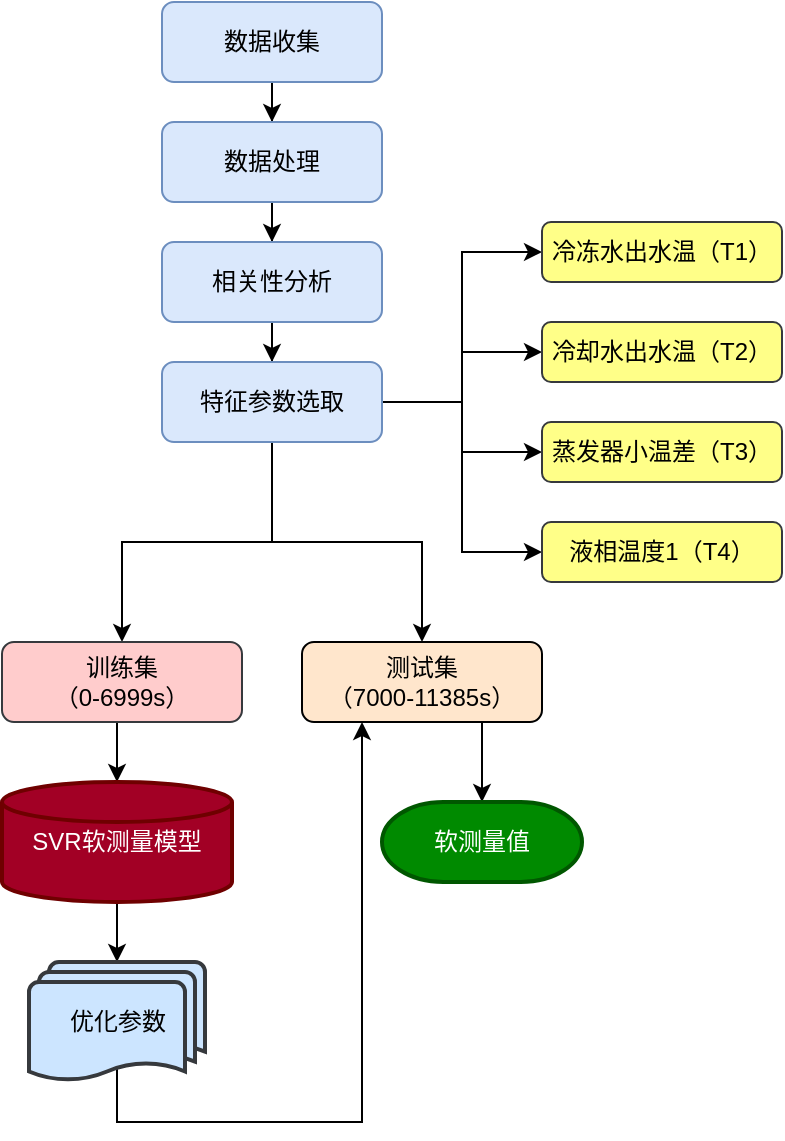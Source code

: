 <mxfile version="15.8.6" type="github" pages="3">
  <diagram id="C5RBs43oDa-KdzZeNtuy" name="Page-1">
    <mxGraphModel dx="1303" dy="1522" grid="1" gridSize="10" guides="1" tooltips="1" connect="1" arrows="1" fold="1" page="1" pageScale="1" pageWidth="827" pageHeight="1169" background="#FFFFFF" math="0" shadow="0">
      <root>
        <mxCell id="WIyWlLk6GJQsqaUBKTNV-0" />
        <mxCell id="WIyWlLk6GJQsqaUBKTNV-1" parent="WIyWlLk6GJQsqaUBKTNV-0" />
        <mxCell id="7SfPtj6ou5hz7J-PCn-C-5" value="" style="edgeStyle=orthogonalEdgeStyle;rounded=0;orthogonalLoop=1;jettySize=auto;html=1;" parent="WIyWlLk6GJQsqaUBKTNV-1" source="7SfPtj6ou5hz7J-PCn-C-2" target="7SfPtj6ou5hz7J-PCn-C-4" edge="1">
          <mxGeometry relative="1" as="geometry" />
        </mxCell>
        <mxCell id="7SfPtj6ou5hz7J-PCn-C-2" value="数据收集" style="rounded=1;whiteSpace=wrap;html=1;shadow=0;strokeWidth=1;glass=0;fillColor=#dae8fc;strokeColor=#6c8ebf;" parent="WIyWlLk6GJQsqaUBKTNV-1" vertex="1">
          <mxGeometry x="80" y="-200" width="110" height="40" as="geometry" />
        </mxCell>
        <mxCell id="7SfPtj6ou5hz7J-PCn-C-8" value="" style="edgeStyle=orthogonalEdgeStyle;rounded=0;orthogonalLoop=1;jettySize=auto;html=1;" parent="WIyWlLk6GJQsqaUBKTNV-1" source="7SfPtj6ou5hz7J-PCn-C-4" target="7SfPtj6ou5hz7J-PCn-C-7" edge="1">
          <mxGeometry relative="1" as="geometry" />
        </mxCell>
        <mxCell id="7SfPtj6ou5hz7J-PCn-C-4" value="数据处理" style="rounded=1;whiteSpace=wrap;html=1;shadow=0;strokeWidth=1;glass=0;fillColor=#dae8fc;strokeColor=#6c8ebf;" parent="WIyWlLk6GJQsqaUBKTNV-1" vertex="1">
          <mxGeometry x="80" y="-140" width="110" height="40" as="geometry" />
        </mxCell>
        <mxCell id="7SfPtj6ou5hz7J-PCn-C-10" value="" style="edgeStyle=orthogonalEdgeStyle;rounded=0;orthogonalLoop=1;jettySize=auto;html=1;" parent="WIyWlLk6GJQsqaUBKTNV-1" source="7SfPtj6ou5hz7J-PCn-C-7" target="7SfPtj6ou5hz7J-PCn-C-9" edge="1">
          <mxGeometry relative="1" as="geometry" />
        </mxCell>
        <mxCell id="7SfPtj6ou5hz7J-PCn-C-7" value="相关性分析" style="rounded=1;whiteSpace=wrap;html=1;shadow=0;strokeWidth=1;glass=0;fillColor=#dae8fc;strokeColor=#6c8ebf;" parent="WIyWlLk6GJQsqaUBKTNV-1" vertex="1">
          <mxGeometry x="80" y="-80" width="110" height="40" as="geometry" />
        </mxCell>
        <mxCell id="7SfPtj6ou5hz7J-PCn-C-12" value="" style="edgeStyle=orthogonalEdgeStyle;rounded=0;orthogonalLoop=1;jettySize=auto;html=1;entryX=0;entryY=0.5;entryDx=0;entryDy=0;" parent="WIyWlLk6GJQsqaUBKTNV-1" source="7SfPtj6ou5hz7J-PCn-C-9" target="7SfPtj6ou5hz7J-PCn-C-11" edge="1">
          <mxGeometry relative="1" as="geometry" />
        </mxCell>
        <mxCell id="7SfPtj6ou5hz7J-PCn-C-21" style="edgeStyle=orthogonalEdgeStyle;rounded=0;orthogonalLoop=1;jettySize=auto;html=1;exitX=1;exitY=0.5;exitDx=0;exitDy=0;entryX=0;entryY=0.5;entryDx=0;entryDy=0;" parent="WIyWlLk6GJQsqaUBKTNV-1" source="7SfPtj6ou5hz7J-PCn-C-9" target="7SfPtj6ou5hz7J-PCn-C-19" edge="1">
          <mxGeometry relative="1" as="geometry" />
        </mxCell>
        <mxCell id="7SfPtj6ou5hz7J-PCn-C-22" style="edgeStyle=orthogonalEdgeStyle;rounded=0;orthogonalLoop=1;jettySize=auto;html=1;exitX=1;exitY=0.5;exitDx=0;exitDy=0;entryX=0;entryY=0.5;entryDx=0;entryDy=0;" parent="WIyWlLk6GJQsqaUBKTNV-1" source="7SfPtj6ou5hz7J-PCn-C-9" target="7SfPtj6ou5hz7J-PCn-C-17" edge="1">
          <mxGeometry relative="1" as="geometry" />
        </mxCell>
        <mxCell id="7SfPtj6ou5hz7J-PCn-C-23" style="edgeStyle=orthogonalEdgeStyle;rounded=0;orthogonalLoop=1;jettySize=auto;html=1;exitX=1;exitY=0.5;exitDx=0;exitDy=0;entryX=0;entryY=0.5;entryDx=0;entryDy=0;" parent="WIyWlLk6GJQsqaUBKTNV-1" source="7SfPtj6ou5hz7J-PCn-C-9" target="7SfPtj6ou5hz7J-PCn-C-18" edge="1">
          <mxGeometry relative="1" as="geometry" />
        </mxCell>
        <mxCell id="7SfPtj6ou5hz7J-PCn-C-25" value="" style="edgeStyle=orthogonalEdgeStyle;rounded=0;orthogonalLoop=1;jettySize=auto;html=1;exitX=0.5;exitY=1;exitDx=0;exitDy=0;entryX=0.5;entryY=0;entryDx=0;entryDy=0;" parent="WIyWlLk6GJQsqaUBKTNV-1" source="7SfPtj6ou5hz7J-PCn-C-9" target="7SfPtj6ou5hz7J-PCn-C-24" edge="1">
          <mxGeometry relative="1" as="geometry">
            <mxPoint x="60" y="100" as="targetPoint" />
          </mxGeometry>
        </mxCell>
        <mxCell id="7SfPtj6ou5hz7J-PCn-C-28" style="edgeStyle=orthogonalEdgeStyle;rounded=0;orthogonalLoop=1;jettySize=auto;html=1;exitX=0.5;exitY=1;exitDx=0;exitDy=0;entryX=0.5;entryY=0;entryDx=0;entryDy=0;" parent="WIyWlLk6GJQsqaUBKTNV-1" source="7SfPtj6ou5hz7J-PCn-C-9" target="7SfPtj6ou5hz7J-PCn-C-26" edge="1">
          <mxGeometry relative="1" as="geometry" />
        </mxCell>
        <mxCell id="7SfPtj6ou5hz7J-PCn-C-9" value="特征参数选取" style="rounded=1;whiteSpace=wrap;html=1;shadow=0;strokeWidth=1;glass=0;fillColor=#dae8fc;strokeColor=#6c8ebf;" parent="WIyWlLk6GJQsqaUBKTNV-1" vertex="1">
          <mxGeometry x="80" y="-20" width="110" height="40" as="geometry" />
        </mxCell>
        <mxCell id="7SfPtj6ou5hz7J-PCn-C-11" value="冷冻水出水温（T1）" style="rounded=1;whiteSpace=wrap;html=1;shadow=0;strokeWidth=1;glass=0;fillColor=#ffff88;strokeColor=#36393d;" parent="WIyWlLk6GJQsqaUBKTNV-1" vertex="1">
          <mxGeometry x="270" y="-90" width="120" height="30" as="geometry" />
        </mxCell>
        <mxCell id="7SfPtj6ou5hz7J-PCn-C-17" value="蒸发器小温差（T3）" style="rounded=1;whiteSpace=wrap;html=1;shadow=0;strokeWidth=1;glass=0;fillColor=#ffff88;strokeColor=#36393d;" parent="WIyWlLk6GJQsqaUBKTNV-1" vertex="1">
          <mxGeometry x="270" y="10" width="120" height="30" as="geometry" />
        </mxCell>
        <mxCell id="7SfPtj6ou5hz7J-PCn-C-18" value="液相温度1（T4）" style="rounded=1;whiteSpace=wrap;html=1;shadow=0;strokeWidth=1;glass=0;fillColor=#ffff88;strokeColor=#36393d;" parent="WIyWlLk6GJQsqaUBKTNV-1" vertex="1">
          <mxGeometry x="270" y="60" width="120" height="30" as="geometry" />
        </mxCell>
        <mxCell id="7SfPtj6ou5hz7J-PCn-C-19" value="冷却水出水温（T2）" style="rounded=1;whiteSpace=wrap;html=1;shadow=0;strokeWidth=1;glass=0;fillColor=#ffff88;strokeColor=#36393d;" parent="WIyWlLk6GJQsqaUBKTNV-1" vertex="1">
          <mxGeometry x="270" y="-40" width="120" height="30" as="geometry" />
        </mxCell>
        <mxCell id="7SfPtj6ou5hz7J-PCn-C-30" value="" style="edgeStyle=orthogonalEdgeStyle;rounded=0;orthogonalLoop=1;jettySize=auto;html=1;entryX=0.5;entryY=0;entryDx=0;entryDy=0;entryPerimeter=0;exitX=0.5;exitY=1;exitDx=0;exitDy=0;" parent="WIyWlLk6GJQsqaUBKTNV-1" source="7SfPtj6ou5hz7J-PCn-C-24" target="7SfPtj6ou5hz7J-PCn-C-33" edge="1">
          <mxGeometry relative="1" as="geometry">
            <mxPoint x="30" y="200" as="targetPoint" />
          </mxGeometry>
        </mxCell>
        <mxCell id="7SfPtj6ou5hz7J-PCn-C-24" value="训练集&lt;br&gt;（0-6999s）" style="whiteSpace=wrap;html=1;rounded=1;shadow=0;strokeWidth=1;glass=0;fillColor=#ffcccc;strokeColor=#36393d;" parent="WIyWlLk6GJQsqaUBKTNV-1" vertex="1">
          <mxGeometry y="120" width="120" height="40" as="geometry" />
        </mxCell>
        <mxCell id="7SfPtj6ou5hz7J-PCn-C-37" style="edgeStyle=orthogonalEdgeStyle;rounded=0;orthogonalLoop=1;jettySize=auto;html=1;exitX=0.75;exitY=1;exitDx=0;exitDy=0;entryX=0.5;entryY=0;entryDx=0;entryDy=0;entryPerimeter=0;" parent="WIyWlLk6GJQsqaUBKTNV-1" source="7SfPtj6ou5hz7J-PCn-C-26" target="7SfPtj6ou5hz7J-PCn-C-39" edge="1">
          <mxGeometry relative="1" as="geometry">
            <mxPoint x="240" y="260" as="targetPoint" />
          </mxGeometry>
        </mxCell>
        <mxCell id="7SfPtj6ou5hz7J-PCn-C-26" value="测试集&lt;br&gt;（7000-11385s）" style="whiteSpace=wrap;html=1;rounded=1;shadow=0;strokeWidth=1;glass=0;fillColor=#ffe6cc;strokeColor=#000000;" parent="WIyWlLk6GJQsqaUBKTNV-1" vertex="1">
          <mxGeometry x="150" y="120" width="120" height="40" as="geometry" />
        </mxCell>
        <mxCell id="7SfPtj6ou5hz7J-PCn-C-35" value="" style="edgeStyle=orthogonalEdgeStyle;rounded=0;orthogonalLoop=1;jettySize=auto;html=1;" parent="WIyWlLk6GJQsqaUBKTNV-1" source="7SfPtj6ou5hz7J-PCn-C-33" target="7SfPtj6ou5hz7J-PCn-C-34" edge="1">
          <mxGeometry relative="1" as="geometry" />
        </mxCell>
        <mxCell id="7SfPtj6ou5hz7J-PCn-C-33" value="SVR软测量模型" style="strokeWidth=2;html=1;shape=mxgraph.flowchart.database;whiteSpace=wrap;fillColor=#a20025;strokeColor=#6F0000;fontColor=#ffffff;" parent="WIyWlLk6GJQsqaUBKTNV-1" vertex="1">
          <mxGeometry y="190" width="115" height="60" as="geometry" />
        </mxCell>
        <mxCell id="7SfPtj6ou5hz7J-PCn-C-36" style="edgeStyle=orthogonalEdgeStyle;rounded=0;orthogonalLoop=1;jettySize=auto;html=1;exitX=0.5;exitY=0.88;exitDx=0;exitDy=0;exitPerimeter=0;entryX=0.25;entryY=1;entryDx=0;entryDy=0;" parent="WIyWlLk6GJQsqaUBKTNV-1" source="7SfPtj6ou5hz7J-PCn-C-34" target="7SfPtj6ou5hz7J-PCn-C-26" edge="1">
          <mxGeometry relative="1" as="geometry">
            <Array as="points">
              <mxPoint x="58" y="360" />
              <mxPoint x="180" y="360" />
            </Array>
          </mxGeometry>
        </mxCell>
        <mxCell id="7SfPtj6ou5hz7J-PCn-C-34" value="优化参数" style="strokeWidth=2;html=1;shape=mxgraph.flowchart.multi-document;whiteSpace=wrap;fillColor=#cce5ff;strokeColor=#36393d;" parent="WIyWlLk6GJQsqaUBKTNV-1" vertex="1">
          <mxGeometry x="13.5" y="280" width="88" height="60" as="geometry" />
        </mxCell>
        <mxCell id="7SfPtj6ou5hz7J-PCn-C-39" value="软测量值" style="strokeWidth=2;html=1;shape=mxgraph.flowchart.terminator;whiteSpace=wrap;fillColor=#008a00;strokeColor=#005700;fontColor=#ffffff;" parent="WIyWlLk6GJQsqaUBKTNV-1" vertex="1">
          <mxGeometry x="190" y="200" width="100" height="40" as="geometry" />
        </mxCell>
      </root>
    </mxGraphModel>
  </diagram>
  <diagram id="mur9zX07djxmMzE7mJ6X" name="第 2 页">
    <mxGraphModel dx="476" dy="353" grid="1" gridSize="10" guides="1" tooltips="1" connect="1" arrows="1" fold="1" page="1" pageScale="1" pageWidth="827" pageHeight="1169" math="1" shadow="0">
      <root>
        <mxCell id="8_TE-pk5Lcp4gYLXLLdu-0" />
        <mxCell id="8_TE-pk5Lcp4gYLXLLdu-1" parent="8_TE-pk5Lcp4gYLXLLdu-0" />
        <mxCell id="8_TE-pk5Lcp4gYLXLLdu-17" style="edgeStyle=orthogonalEdgeStyle;rounded=0;orthogonalLoop=1;jettySize=auto;html=1;exitX=1;exitY=0.5;exitDx=0;exitDy=0;" parent="8_TE-pk5Lcp4gYLXLLdu-1" source="8_TE-pk5Lcp4gYLXLLdu-2" edge="1">
          <mxGeometry relative="1" as="geometry">
            <mxPoint x="320" y="145" as="targetPoint" />
          </mxGeometry>
        </mxCell>
        <mxCell id="8_TE-pk5Lcp4gYLXLLdu-2" value="&lt;p&gt;&lt;font color=&quot;#ffffff&quot;&gt;软测量模型&lt;/font&gt;&lt;/p&gt;" style="shape=datastore;whiteSpace=wrap;html=1;align=center;fillColor=#d80073;strokeColor=#000099;fontColor=#ffffff;" parent="8_TE-pk5Lcp4gYLXLLdu-1" vertex="1">
          <mxGeometry x="200" y="80" width="80" height="130" as="geometry" />
        </mxCell>
        <mxCell id="8_TE-pk5Lcp4gYLXLLdu-8" style="edgeStyle=orthogonalEdgeStyle;rounded=0;orthogonalLoop=1;jettySize=auto;html=1;exitX=1;exitY=0.5;exitDx=0;exitDy=0;" parent="8_TE-pk5Lcp4gYLXLLdu-1" source="8_TE-pk5Lcp4gYLXLLdu-3" edge="1">
          <mxGeometry relative="1" as="geometry">
            <mxPoint x="200" y="105" as="targetPoint" />
            <Array as="points">
              <mxPoint x="180" y="105" />
            </Array>
          </mxGeometry>
        </mxCell>
        <mxCell id="8_TE-pk5Lcp4gYLXLLdu-3" value="&lt;span style=&quot;font-size: 10.5pt ; line-height: 120%&quot;&gt;辅助变量&lt;/span&gt;&lt;span style=&quot;color: rgb(51 , 51 , 51) ; font-family: &amp;#34;microsoft yahei&amp;#34; ; font-size: 16px&quot;&gt;θ&lt;/span&gt;" style="ellipse;whiteSpace=wrap;html=1;fillColor=#ffff88;strokeColor=#36393d;" parent="8_TE-pk5Lcp4gYLXLLdu-1" vertex="1">
          <mxGeometry x="60" y="90" width="100" height="30" as="geometry" />
        </mxCell>
        <mxCell id="8_TE-pk5Lcp4gYLXLLdu-13" style="edgeStyle=orthogonalEdgeStyle;rounded=0;orthogonalLoop=1;jettySize=auto;html=1;exitX=1;exitY=0.5;exitDx=0;exitDy=0;entryX=0;entryY=0.5;entryDx=0;entryDy=0;" parent="8_TE-pk5Lcp4gYLXLLdu-1" source="8_TE-pk5Lcp4gYLXLLdu-5" target="8_TE-pk5Lcp4gYLXLLdu-2" edge="1">
          <mxGeometry relative="1" as="geometry" />
        </mxCell>
        <mxCell id="8_TE-pk5Lcp4gYLXLLdu-5" value="&lt;span style=&quot;font-size: 10.5pt ; line-height: 120%&quot;&gt;控制变量&lt;/span&gt;&lt;span style=&quot;color: rgb(51 , 51 , 51) ; font-family: &amp;#34;microsoft yahei&amp;#34; ; font-size: 16px&quot;&gt;α&lt;/span&gt;" style="ellipse;whiteSpace=wrap;html=1;fillColor=#ffff88;strokeColor=#36393d;" parent="8_TE-pk5Lcp4gYLXLLdu-1" vertex="1">
          <mxGeometry x="60" y="131.25" width="100" height="27.5" as="geometry" />
        </mxCell>
        <mxCell id="8_TE-pk5Lcp4gYLXLLdu-11" style="edgeStyle=orthogonalEdgeStyle;rounded=0;orthogonalLoop=1;jettySize=auto;html=1;exitX=1;exitY=0.5;exitDx=0;exitDy=0;entryX=0;entryY=0.809;entryDx=0;entryDy=0;entryPerimeter=0;" parent="8_TE-pk5Lcp4gYLXLLdu-1" source="8_TE-pk5Lcp4gYLXLLdu-6" target="8_TE-pk5Lcp4gYLXLLdu-2" edge="1">
          <mxGeometry relative="1" as="geometry" />
        </mxCell>
        <mxCell id="8_TE-pk5Lcp4gYLXLLdu-6" value="干扰&lt;span style=&quot;color: rgb(51 , 51 , 51) ; font-family: &amp;#34;microsoft yahei&amp;#34; ; font-size: 16px&quot;&gt;β&lt;/span&gt;" style="ellipse;whiteSpace=wrap;html=1;fillColor=#ffff88;strokeColor=#36393d;" parent="8_TE-pk5Lcp4gYLXLLdu-1" vertex="1">
          <mxGeometry x="60" y="170" width="100" height="30" as="geometry" />
        </mxCell>
        <mxCell id="8_TE-pk5Lcp4gYLXLLdu-7" value="目标变量y" style="ellipse;shape=umlControl;whiteSpace=wrap;html=1;fillColor=#fff2cc;gradientColor=#ffd966;strokeColor=#FFFF33;" parent="8_TE-pk5Lcp4gYLXLLdu-1" vertex="1">
          <mxGeometry x="320" y="105" width="70" height="80" as="geometry" />
        </mxCell>
      </root>
    </mxGraphModel>
  </diagram>
  <diagram id="niGGm59tkvNaYgxUH3KQ" name="第 3 页">
    <mxGraphModel dx="560" dy="415" grid="1" gridSize="10" guides="1" tooltips="1" connect="1" arrows="1" fold="1" page="1" pageScale="1" pageWidth="827" pageHeight="1169" math="0" shadow="0">
      <root>
        <mxCell id="uL2vnSA8CbnBk9nhnJCP-0" />
        <mxCell id="uL2vnSA8CbnBk9nhnJCP-1" parent="uL2vnSA8CbnBk9nhnJCP-0" />
        <mxCell id="uL2vnSA8CbnBk9nhnJCP-4" value="" style="edgeStyle=orthogonalEdgeStyle;rounded=0;orthogonalLoop=1;jettySize=auto;html=1;fontSize=11;fontStyle=0" edge="1" parent="uL2vnSA8CbnBk9nhnJCP-1" source="uL2vnSA8CbnBk9nhnJCP-2" target="uL2vnSA8CbnBk9nhnJCP-3">
          <mxGeometry relative="1" as="geometry" />
        </mxCell>
        <mxCell id="uL2vnSA8CbnBk9nhnJCP-2" value="&lt;span style=&quot;font-family: verdana; font-size: 11px;&quot;&gt;X&lt;/span&gt;" style="ellipse;whiteSpace=wrap;html=1;aspect=fixed;fillColor=#60a917;fontColor=#ffffff;strokeColor=#2D7600;fontSize=11;fontStyle=0" vertex="1" parent="uL2vnSA8CbnBk9nhnJCP-1">
          <mxGeometry x="80" y="280" width="40" height="40" as="geometry" />
        </mxCell>
        <mxCell id="uL2vnSA8CbnBk9nhnJCP-6" style="edgeStyle=orthogonalEdgeStyle;rounded=0;orthogonalLoop=1;jettySize=auto;html=1;exitX=0.5;exitY=0;exitDx=0;exitDy=0;entryX=0.5;entryY=1;entryDx=0;entryDy=0;fontSize=11;fontStyle=0" edge="1" parent="uL2vnSA8CbnBk9nhnJCP-1" source="uL2vnSA8CbnBk9nhnJCP-3" target="uL2vnSA8CbnBk9nhnJCP-5">
          <mxGeometry relative="1" as="geometry" />
        </mxCell>
        <mxCell id="uL2vnSA8CbnBk9nhnJCP-3" value="&lt;span style=&quot;font-family: verdana; font-size: 11px;&quot;&gt;h&lt;/span&gt;" style="whiteSpace=wrap;html=1;fillColor=#1ba1e2;fontColor=#ffffff;strokeColor=#006EAF;fontSize=11;fontStyle=0" vertex="1" parent="uL2vnSA8CbnBk9nhnJCP-1">
          <mxGeometry x="65" y="210" width="70" height="30" as="geometry" />
        </mxCell>
        <mxCell id="uL2vnSA8CbnBk9nhnJCP-5" value="&lt;span style=&quot;font-family: verdana; font-size: 11px;&quot;&gt;O&lt;/span&gt;" style="ellipse;whiteSpace=wrap;html=1;aspect=fixed;fillColor=#d80073;strokeColor=#A50040;fontColor=#ffffff;fontSize=11;fontStyle=0" vertex="1" parent="uL2vnSA8CbnBk9nhnJCP-1">
          <mxGeometry x="80" y="130" width="40" height="40" as="geometry" />
        </mxCell>
        <mxCell id="uL2vnSA8CbnBk9nhnJCP-7" value="U" style="text;html=1;align=center;verticalAlign=middle;resizable=0;points=[];autosize=1;strokeColor=none;fillColor=none;fontSize=11;fontStyle=0" vertex="1" parent="uL2vnSA8CbnBk9nhnJCP-1">
          <mxGeometry x="100" y="250" width="20" height="20" as="geometry" />
        </mxCell>
        <mxCell id="uL2vnSA8CbnBk9nhnJCP-8" value="&lt;font style=&quot;font-size: 11px;&quot;&gt;W&lt;/font&gt;" style="text;html=1;align=center;verticalAlign=middle;resizable=0;points=[];autosize=1;strokeColor=none;fillColor=none;strokeWidth=1;fontSize=11;fontStyle=0" vertex="1" parent="uL2vnSA8CbnBk9nhnJCP-1">
          <mxGeometry x="95" y="180" width="30" height="20" as="geometry" />
        </mxCell>
        <mxCell id="uL2vnSA8CbnBk9nhnJCP-12" value="" style="verticalLabelPosition=bottom;verticalAlign=top;html=1;shape=mxgraph.basic.arc;startAngle=0.302;endAngle=0.132;strokeColor=default;sketch=0;shadow=0;fontSize=11;fontStyle=0" vertex="1" parent="uL2vnSA8CbnBk9nhnJCP-1">
          <mxGeometry x="30" y="200" width="60" height="60" as="geometry" />
        </mxCell>
        <mxCell id="uL2vnSA8CbnBk9nhnJCP-17" value="" style="endArrow=classic;html=1;rounded=0;entryX=0.97;entryY=0.693;entryDx=0;entryDy=0;entryPerimeter=0;exitX=0.884;exitY=0.82;exitDx=0;exitDy=0;exitPerimeter=0;fontSize=11;fontStyle=0" edge="1" parent="uL2vnSA8CbnBk9nhnJCP-1" source="uL2vnSA8CbnBk9nhnJCP-12" target="uL2vnSA8CbnBk9nhnJCP-12">
          <mxGeometry width="50" height="50" relative="1" as="geometry">
            <mxPoint x="80" y="230" as="sourcePoint" />
            <mxPoint x="130" y="180" as="targetPoint" />
            <Array as="points">
              <mxPoint x="83" y="249" />
            </Array>
          </mxGeometry>
        </mxCell>
        <mxCell id="uL2vnSA8CbnBk9nhnJCP-18" value="V" style="text;html=1;align=center;verticalAlign=middle;resizable=0;points=[];autosize=1;strokeColor=none;fillColor=none;fontSize=11;fontStyle=0" vertex="1" parent="uL2vnSA8CbnBk9nhnJCP-1">
          <mxGeometry x="10" y="215" width="20" height="20" as="geometry" />
        </mxCell>
        <mxCell id="uL2vnSA8CbnBk9nhnJCP-19" value="" style="shape=singleArrow;whiteSpace=wrap;html=1;arrowWidth=0.4;arrowSize=0.4;fillColor=#b1ddf0;strokeColor=#10739e;fontSize=11;fontStyle=0" vertex="1" parent="uL2vnSA8CbnBk9nhnJCP-1">
          <mxGeometry x="151" y="205" width="59" height="35" as="geometry" />
        </mxCell>
        <mxCell id="jYlYsvL0FZj9ADQKfbM2-0" value="" style="edgeStyle=orthogonalEdgeStyle;rounded=0;orthogonalLoop=1;jettySize=auto;html=1;fontSize=11;fontStyle=0" edge="1" parent="uL2vnSA8CbnBk9nhnJCP-1" source="jYlYsvL0FZj9ADQKfbM2-1" target="jYlYsvL0FZj9ADQKfbM2-3">
          <mxGeometry relative="1" as="geometry" />
        </mxCell>
        <mxCell id="jYlYsvL0FZj9ADQKfbM2-1" value="&lt;span style=&quot;font-family: verdana; font-size: 11px;&quot;&gt;X&lt;/span&gt;&lt;sub style=&quot;font-size: 11px;&quot;&gt;&lt;font face=&quot;Times New Roman&quot; style=&quot;font-size: 11px;&quot;&gt;t-1&lt;/font&gt;&lt;/sub&gt;" style="ellipse;whiteSpace=wrap;html=1;aspect=fixed;fillColor=#60a917;fontColor=#ffffff;strokeColor=#2D7600;fontSize=11;fontStyle=0" vertex="1" parent="uL2vnSA8CbnBk9nhnJCP-1">
          <mxGeometry x="281" y="279" width="40" height="40" as="geometry" />
        </mxCell>
        <mxCell id="jYlYsvL0FZj9ADQKfbM2-2" style="edgeStyle=orthogonalEdgeStyle;rounded=0;orthogonalLoop=1;jettySize=auto;html=1;exitX=0.5;exitY=0;exitDx=0;exitDy=0;entryX=0.5;entryY=1;entryDx=0;entryDy=0;fontSize=11;fontStyle=0" edge="1" parent="uL2vnSA8CbnBk9nhnJCP-1" source="jYlYsvL0FZj9ADQKfbM2-3" target="jYlYsvL0FZj9ADQKfbM2-4">
          <mxGeometry relative="1" as="geometry" />
        </mxCell>
        <mxCell id="jYlYsvL0FZj9ADQKfbM2-3" value="&lt;span style=&quot;font-family: verdana; font-size: 11px;&quot;&gt;h&lt;/span&gt;&lt;font face=&quot;Times New Roman&quot; style=&quot;font-size: 11px;&quot;&gt;&lt;sub style=&quot;font-size: 11px;&quot;&gt;t-1&lt;/sub&gt;&lt;/font&gt;" style="whiteSpace=wrap;html=1;fillColor=#1ba1e2;fontColor=#ffffff;strokeColor=#006EAF;fontSize=11;fontStyle=0" vertex="1" parent="uL2vnSA8CbnBk9nhnJCP-1">
          <mxGeometry x="266" y="209" width="70" height="30" as="geometry" />
        </mxCell>
        <mxCell id="jYlYsvL0FZj9ADQKfbM2-4" value="&lt;span style=&quot;font-family: verdana; font-size: 11px;&quot;&gt;O&lt;/span&gt;&lt;font face=&quot;Times New Roman&quot; style=&quot;font-size: 11px;&quot;&gt;&lt;sub style=&quot;font-size: 11px;&quot;&gt;t-1&lt;/sub&gt;&lt;/font&gt;" style="ellipse;whiteSpace=wrap;html=1;aspect=fixed;fillColor=#d80073;fontColor=#ffffff;strokeColor=#A50040;fontSize=11;fontStyle=0" vertex="1" parent="uL2vnSA8CbnBk9nhnJCP-1">
          <mxGeometry x="281" y="129" width="40" height="40" as="geometry" />
        </mxCell>
        <mxCell id="jYlYsvL0FZj9ADQKfbM2-5" value="U" style="text;html=1;align=center;verticalAlign=middle;resizable=0;points=[];autosize=1;strokeColor=none;fillColor=none;fontSize=11;fontStyle=0" vertex="1" parent="uL2vnSA8CbnBk9nhnJCP-1">
          <mxGeometry x="301" y="249" width="20" height="20" as="geometry" />
        </mxCell>
        <mxCell id="jYlYsvL0FZj9ADQKfbM2-6" value="&lt;font style=&quot;font-size: 11px;&quot;&gt;W&lt;/font&gt;" style="text;html=1;align=center;verticalAlign=middle;resizable=0;points=[];autosize=1;strokeColor=none;fillColor=none;strokeWidth=1;fontSize=11;fontStyle=0" vertex="1" parent="uL2vnSA8CbnBk9nhnJCP-1">
          <mxGeometry x="296" y="179" width="30" height="20" as="geometry" />
        </mxCell>
        <mxCell id="jYlYsvL0FZj9ADQKfbM2-8" value="" style="edgeStyle=orthogonalEdgeStyle;rounded=0;orthogonalLoop=1;jettySize=auto;html=1;fontSize=11;fontStyle=0" edge="1" parent="uL2vnSA8CbnBk9nhnJCP-1" source="jYlYsvL0FZj9ADQKfbM2-9" target="jYlYsvL0FZj9ADQKfbM2-11">
          <mxGeometry relative="1" as="geometry" />
        </mxCell>
        <mxCell id="jYlYsvL0FZj9ADQKfbM2-9" value="&lt;span style=&quot;font-family: verdana; font-size: 11px;&quot;&gt;X&lt;/span&gt;&lt;sub style=&quot;font-size: 11px;&quot;&gt;&lt;font face=&quot;Times New Roman&quot; style=&quot;font-size: 11px;&quot;&gt;t&lt;/font&gt;&lt;/sub&gt;" style="ellipse;whiteSpace=wrap;html=1;aspect=fixed;fillColor=#60a917;fontColor=#ffffff;strokeColor=#2D7600;fontSize=11;fontStyle=0" vertex="1" parent="uL2vnSA8CbnBk9nhnJCP-1">
          <mxGeometry x="393" y="280" width="40" height="40" as="geometry" />
        </mxCell>
        <mxCell id="jYlYsvL0FZj9ADQKfbM2-10" style="edgeStyle=orthogonalEdgeStyle;rounded=0;orthogonalLoop=1;jettySize=auto;html=1;exitX=0.5;exitY=0;exitDx=0;exitDy=0;entryX=0.5;entryY=1;entryDx=0;entryDy=0;fontSize=11;fontStyle=0" edge="1" parent="uL2vnSA8CbnBk9nhnJCP-1" source="jYlYsvL0FZj9ADQKfbM2-11" target="jYlYsvL0FZj9ADQKfbM2-12">
          <mxGeometry relative="1" as="geometry" />
        </mxCell>
        <mxCell id="jYlYsvL0FZj9ADQKfbM2-11" value="&lt;span style=&quot;font-family: verdana; font-size: 11px;&quot;&gt;h&lt;/span&gt;&lt;font face=&quot;Times New Roman&quot; style=&quot;font-size: 11px;&quot;&gt;&lt;sub style=&quot;font-size: 11px;&quot;&gt;t&lt;/sub&gt;&lt;/font&gt;" style="whiteSpace=wrap;html=1;fillColor=#1ba1e2;fontColor=#ffffff;strokeColor=#006EAF;fontSize=11;fontStyle=0" vertex="1" parent="uL2vnSA8CbnBk9nhnJCP-1">
          <mxGeometry x="378" y="210" width="70" height="30" as="geometry" />
        </mxCell>
        <mxCell id="jYlYsvL0FZj9ADQKfbM2-12" value="&lt;span style=&quot;font-family: verdana; font-size: 11px;&quot;&gt;O&lt;/span&gt;&lt;font face=&quot;Times New Roman&quot; style=&quot;font-size: 11px;&quot;&gt;&lt;sub style=&quot;font-size: 11px;&quot;&gt;t&lt;/sub&gt;&lt;/font&gt;" style="ellipse;whiteSpace=wrap;html=1;aspect=fixed;fillColor=#d80073;fontColor=#ffffff;strokeColor=#A50040;fontSize=11;fontStyle=0" vertex="1" parent="uL2vnSA8CbnBk9nhnJCP-1">
          <mxGeometry x="393" y="130" width="40" height="40" as="geometry" />
        </mxCell>
        <mxCell id="jYlYsvL0FZj9ADQKfbM2-13" value="U" style="text;html=1;align=center;verticalAlign=middle;resizable=0;points=[];autosize=1;strokeColor=none;fillColor=none;fontSize=11;fontStyle=0" vertex="1" parent="uL2vnSA8CbnBk9nhnJCP-1">
          <mxGeometry x="413" y="250" width="20" height="20" as="geometry" />
        </mxCell>
        <mxCell id="jYlYsvL0FZj9ADQKfbM2-14" value="&lt;font style=&quot;font-size: 11px;&quot;&gt;W&lt;/font&gt;" style="text;html=1;align=center;verticalAlign=middle;resizable=0;points=[];autosize=1;strokeColor=none;fillColor=none;strokeWidth=1;fontSize=11;fontStyle=0" vertex="1" parent="uL2vnSA8CbnBk9nhnJCP-1">
          <mxGeometry x="408" y="180" width="30" height="20" as="geometry" />
        </mxCell>
        <mxCell id="jYlYsvL0FZj9ADQKfbM2-16" value="" style="edgeStyle=orthogonalEdgeStyle;rounded=0;orthogonalLoop=1;jettySize=auto;html=1;fontSize=11;fontStyle=0" edge="1" parent="uL2vnSA8CbnBk9nhnJCP-1" source="jYlYsvL0FZj9ADQKfbM2-17" target="jYlYsvL0FZj9ADQKfbM2-19">
          <mxGeometry relative="1" as="geometry" />
        </mxCell>
        <mxCell id="jYlYsvL0FZj9ADQKfbM2-17" value="&lt;sub style=&quot;font-size: 11px;&quot;&gt;&lt;font face=&quot;Verdana&quot; style=&quot;font-size: 11px;&quot;&gt;X&lt;/font&gt;&lt;font face=&quot;Times New Roman&quot; style=&quot;font-size: 11px;&quot;&gt;t+1&lt;/font&gt;&lt;/sub&gt;" style="ellipse;whiteSpace=wrap;html=1;aspect=fixed;fillColor=#60a917;fontColor=#ffffff;strokeColor=#2D7600;fontSize=11;fontStyle=0" vertex="1" parent="uL2vnSA8CbnBk9nhnJCP-1">
          <mxGeometry x="505" y="279" width="40" height="40" as="geometry" />
        </mxCell>
        <mxCell id="jYlYsvL0FZj9ADQKfbM2-18" style="edgeStyle=orthogonalEdgeStyle;rounded=0;orthogonalLoop=1;jettySize=auto;html=1;exitX=0.5;exitY=0;exitDx=0;exitDy=0;entryX=0.5;entryY=1;entryDx=0;entryDy=0;fontSize=11;fontStyle=0" edge="1" parent="uL2vnSA8CbnBk9nhnJCP-1" source="jYlYsvL0FZj9ADQKfbM2-19" target="jYlYsvL0FZj9ADQKfbM2-20">
          <mxGeometry relative="1" as="geometry" />
        </mxCell>
        <mxCell id="jYlYsvL0FZj9ADQKfbM2-19" value="&lt;font face=&quot;Verdana&quot; style=&quot;font-size: 11px;&quot;&gt;h&lt;/font&gt;&lt;sub style=&quot;font-family: &amp;quot;times new roman&amp;quot;; font-size: 11px;&quot;&gt;&lt;font style=&quot;font-size: 11px;&quot;&gt;t+1&lt;/font&gt;&lt;/sub&gt;" style="whiteSpace=wrap;html=1;fillColor=#1ba1e2;fontColor=#ffffff;strokeColor=#006EAF;fontSize=11;fontStyle=0" vertex="1" parent="uL2vnSA8CbnBk9nhnJCP-1">
          <mxGeometry x="490" y="209" width="70" height="30" as="geometry" />
        </mxCell>
        <mxCell id="jYlYsvL0FZj9ADQKfbM2-20" value="&lt;font face=&quot;Verdana&quot; style=&quot;font-size: 11px;&quot;&gt;O&lt;/font&gt;&lt;sub style=&quot;font-family: &amp;quot;times new roman&amp;quot;; font-size: 11px;&quot;&gt;t+1&lt;/sub&gt;" style="ellipse;whiteSpace=wrap;html=1;aspect=fixed;fillColor=#d80073;fontColor=#ffffff;strokeColor=#A50040;fontSize=11;fontStyle=0" vertex="1" parent="uL2vnSA8CbnBk9nhnJCP-1">
          <mxGeometry x="505" y="129" width="40" height="40" as="geometry" />
        </mxCell>
        <mxCell id="jYlYsvL0FZj9ADQKfbM2-21" value="U" style="text;html=1;align=center;verticalAlign=middle;resizable=0;points=[];autosize=1;strokeColor=none;fillColor=none;fontSize=11;fontStyle=0" vertex="1" parent="uL2vnSA8CbnBk9nhnJCP-1">
          <mxGeometry x="525" y="249" width="20" height="20" as="geometry" />
        </mxCell>
        <mxCell id="jYlYsvL0FZj9ADQKfbM2-22" value="&lt;font style=&quot;font-size: 11px;&quot;&gt;W&lt;/font&gt;" style="text;html=1;align=center;verticalAlign=middle;resizable=0;points=[];autosize=1;strokeColor=none;fillColor=none;strokeWidth=1;fontSize=11;fontStyle=0" vertex="1" parent="uL2vnSA8CbnBk9nhnJCP-1">
          <mxGeometry x="520" y="179" width="30" height="20" as="geometry" />
        </mxCell>
        <mxCell id="jYlYsvL0FZj9ADQKfbM2-24" value="" style="endArrow=classic;html=1;rounded=0;fontSize=11;fontStyle=0" edge="1" parent="uL2vnSA8CbnBk9nhnJCP-1">
          <mxGeometry width="50" height="50" relative="1" as="geometry">
            <mxPoint x="232" y="224" as="sourcePoint" />
            <mxPoint x="262" y="224" as="targetPoint" />
          </mxGeometry>
        </mxCell>
        <mxCell id="jYlYsvL0FZj9ADQKfbM2-25" value="V" style="text;html=1;align=center;verticalAlign=middle;resizable=0;points=[];autosize=1;strokeColor=none;fillColor=none;fontSize=11;fontStyle=0" vertex="1" parent="uL2vnSA8CbnBk9nhnJCP-1">
          <mxGeometry x="234" y="224" width="20" height="20" as="geometry" />
        </mxCell>
        <mxCell id="jYlYsvL0FZj9ADQKfbM2-28" value="" style="endArrow=classic;html=1;rounded=0;fontSize=11;fontStyle=0" edge="1" parent="uL2vnSA8CbnBk9nhnJCP-1">
          <mxGeometry width="50" height="50" relative="1" as="geometry">
            <mxPoint x="340" y="224" as="sourcePoint" />
            <mxPoint x="370" y="224" as="targetPoint" />
          </mxGeometry>
        </mxCell>
        <mxCell id="jYlYsvL0FZj9ADQKfbM2-29" value="V" style="text;html=1;align=center;verticalAlign=middle;resizable=0;points=[];autosize=1;strokeColor=none;fillColor=none;fontSize=11;fontStyle=0" vertex="1" parent="uL2vnSA8CbnBk9nhnJCP-1">
          <mxGeometry x="342" y="224" width="20" height="20" as="geometry" />
        </mxCell>
        <mxCell id="jYlYsvL0FZj9ADQKfbM2-30" value="" style="endArrow=classic;html=1;rounded=0;fontSize=11;fontStyle=0" edge="1" parent="uL2vnSA8CbnBk9nhnJCP-1">
          <mxGeometry width="50" height="50" relative="1" as="geometry">
            <mxPoint x="454" y="224" as="sourcePoint" />
            <mxPoint x="484" y="224" as="targetPoint" />
          </mxGeometry>
        </mxCell>
        <mxCell id="jYlYsvL0FZj9ADQKfbM2-31" value="V" style="text;html=1;align=center;verticalAlign=middle;resizable=0;points=[];autosize=1;strokeColor=none;fillColor=none;fontSize=11;fontStyle=0" vertex="1" parent="uL2vnSA8CbnBk9nhnJCP-1">
          <mxGeometry x="456" y="224" width="20" height="20" as="geometry" />
        </mxCell>
        <mxCell id="jYlYsvL0FZj9ADQKfbM2-34" value="&lt;span style=&quot;font-size: 11px;&quot;&gt;···&lt;/span&gt;" style="text;html=1;align=center;verticalAlign=middle;resizable=0;points=[];autosize=1;strokeColor=none;fillColor=none;fontSize=11;fontStyle=0" vertex="1" parent="uL2vnSA8CbnBk9nhnJCP-1">
          <mxGeometry x="208" y="214" width="30" height="20" as="geometry" />
        </mxCell>
        <mxCell id="jYlYsvL0FZj9ADQKfbM2-36" value="&lt;span style=&quot;font-size: 11px;&quot;&gt;···&lt;/span&gt;" style="text;html=1;align=center;verticalAlign=middle;resizable=0;points=[];autosize=1;strokeColor=none;fillColor=none;fontSize=11;fontStyle=0" vertex="1" parent="uL2vnSA8CbnBk9nhnJCP-1">
          <mxGeometry x="597" y="214" width="30" height="20" as="geometry" />
        </mxCell>
        <mxCell id="jYlYsvL0FZj9ADQKfbM2-37" value="" style="endArrow=classic;html=1;rounded=0;fontSize=11;fontStyle=0" edge="1" parent="uL2vnSA8CbnBk9nhnJCP-1">
          <mxGeometry width="50" height="50" relative="1" as="geometry">
            <mxPoint x="568" y="224" as="sourcePoint" />
            <mxPoint x="598" y="224" as="targetPoint" />
          </mxGeometry>
        </mxCell>
        <mxCell id="jYlYsvL0FZj9ADQKfbM2-38" value="V" style="text;html=1;align=center;verticalAlign=middle;resizable=0;points=[];autosize=1;strokeColor=none;fillColor=none;fontSize=11;fontStyle=0" vertex="1" parent="uL2vnSA8CbnBk9nhnJCP-1">
          <mxGeometry x="570" y="224" width="20" height="20" as="geometry" />
        </mxCell>
        <mxCell id="Cu1WzxSGb6wQTJb-7wEE-0" value="Unfold" style="text;html=1;align=center;verticalAlign=middle;resizable=0;points=[];autosize=1;strokeColor=none;fillColor=none;fontSize=11;fontFamily=Verdana;" vertex="1" parent="uL2vnSA8CbnBk9nhnJCP-1">
          <mxGeometry x="151" y="244" width="50" height="20" as="geometry" />
        </mxCell>
      </root>
    </mxGraphModel>
  </diagram>
</mxfile>
